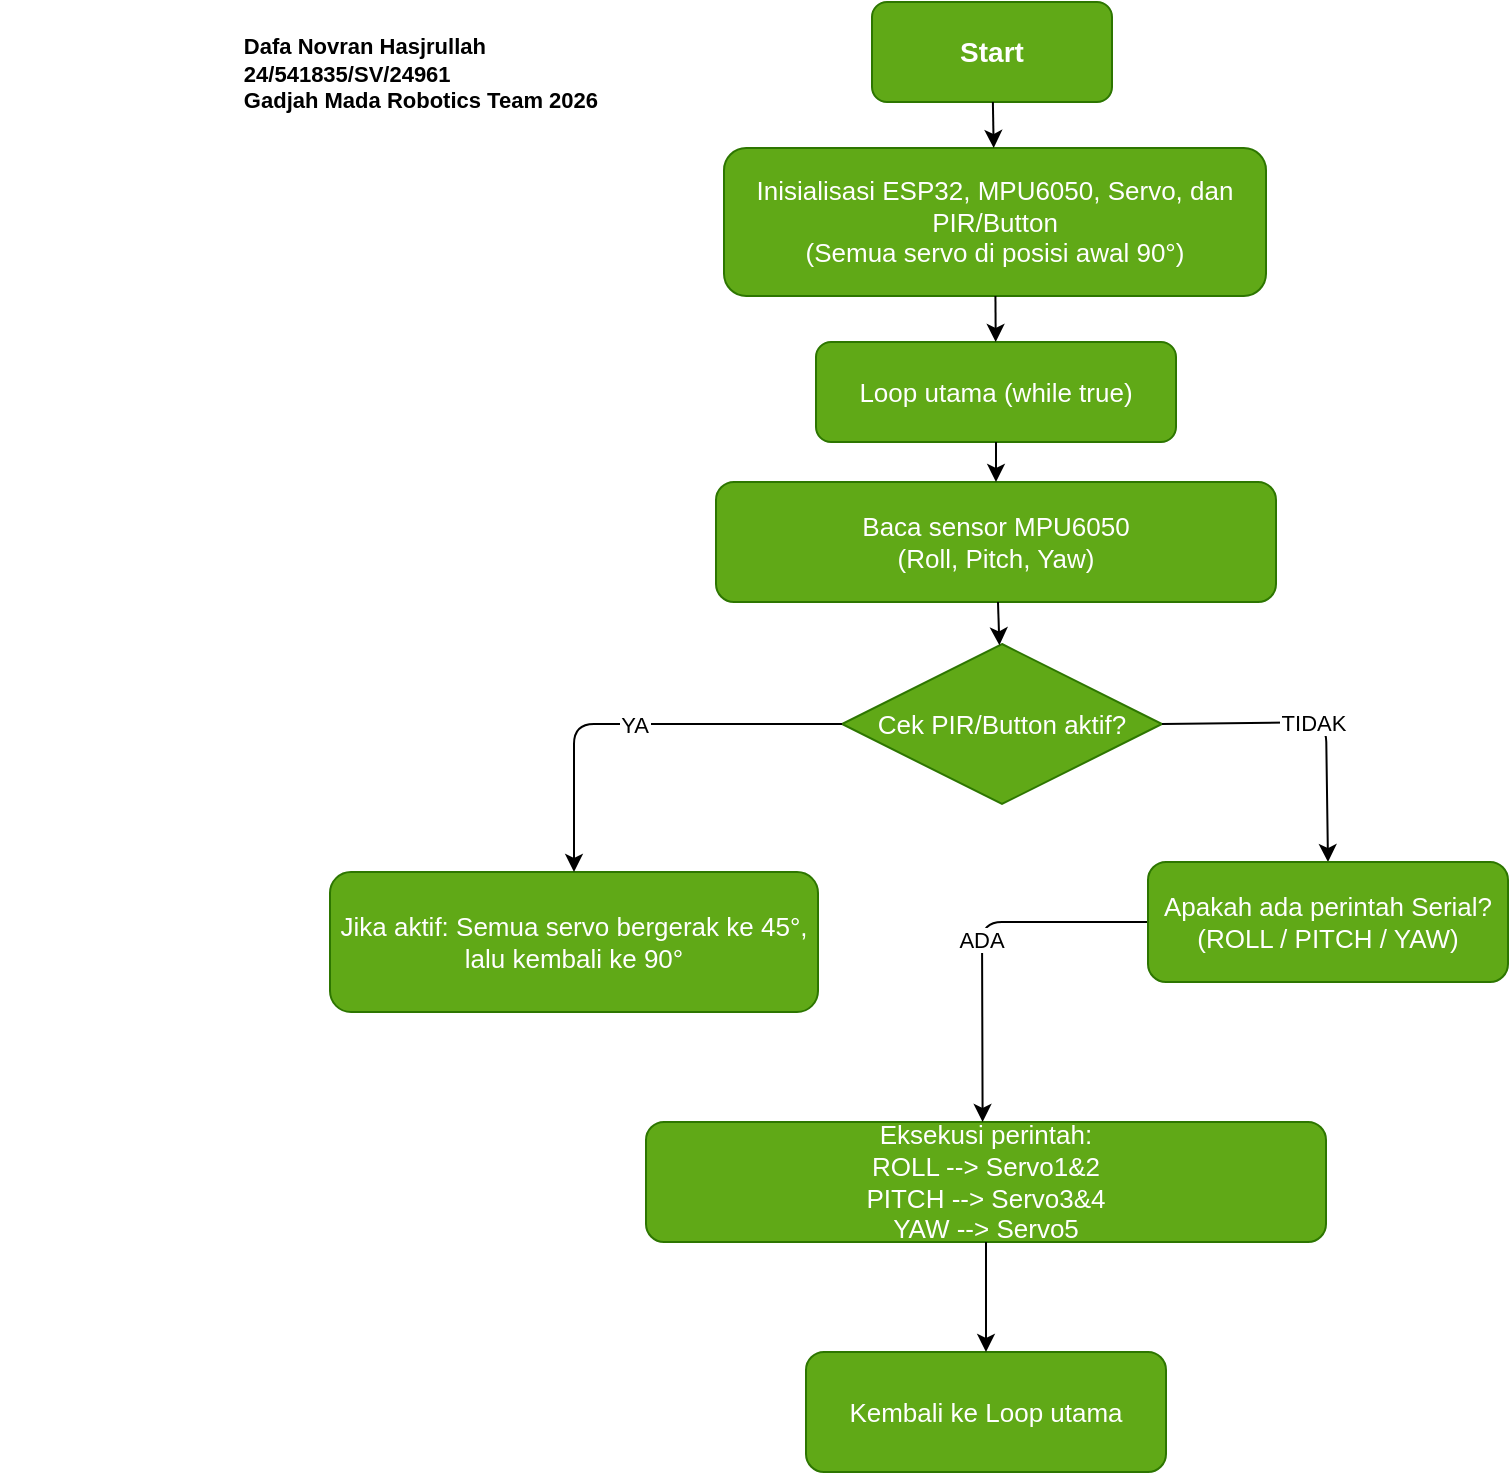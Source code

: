 <mxfile version="24.7.17">
  <diagram id="flow" name="Flowchart ESP32 System">
    <mxGraphModel dx="1824" dy="1022" grid="0" gridSize="10" guides="1" tooltips="1" connect="1" arrows="1" fold="1" page="1" pageScale="1" pageWidth="1169" pageHeight="827" math="0" shadow="0">
      <root>
        <mxCell id="0" />
        <mxCell id="1" parent="0" />
        <mxCell id="start" value="Start" style="rounded=1;whiteSpace=wrap;html=1;fillColor=#60a917;strokeColor=#2D7600;fontSize=14;fontStyle=1;fontColor=#ffffff;" parent="1" vertex="1">
          <mxGeometry x="450" width="120" height="50" as="geometry" />
        </mxCell>
        <mxCell id="init" value="Inisialisasi ESP32, MPU6050, Servo, dan PIR/Button&#xa;(Semua servo di posisi awal 90°)" style="rounded=1;whiteSpace=wrap;html=1;fillColor=#60a917;strokeColor=#2D7600;fontSize=13;fontColor=#ffffff;" parent="1" vertex="1">
          <mxGeometry x="376" y="73" width="271" height="74" as="geometry" />
        </mxCell>
        <mxCell id="loop" value="Loop utama (while true)" style="rounded=1;whiteSpace=wrap;html=1;fillColor=#60a917;strokeColor=#2D7600;fontSize=13;fontColor=#ffffff;" parent="1" vertex="1">
          <mxGeometry x="422" y="170" width="180" height="50" as="geometry" />
        </mxCell>
        <mxCell id="readSensor" value="Baca sensor MPU6050&#xa;(Roll, Pitch, Yaw)" style="rounded=1;whiteSpace=wrap;html=1;fillColor=#60a917;strokeColor=#2D7600;fontSize=13;fontColor=#ffffff;" parent="1" vertex="1">
          <mxGeometry x="372" y="240" width="280" height="60" as="geometry" />
        </mxCell>
        <mxCell id="checkPIR" value="Cek PIR/Button aktif?" style="rhombus;whiteSpace=wrap;html=1;fillColor=#60a917;strokeColor=#2D7600;fontSize=13;fontColor=#ffffff;" parent="1" vertex="1">
          <mxGeometry x="435" y="321" width="160" height="80" as="geometry" />
        </mxCell>
        <mxCell id="pirAction" value="Jika aktif: Semua servo bergerak ke 45°,&#xa;lalu kembali ke 90°" style="rounded=1;whiteSpace=wrap;html=1;fillColor=#60a917;strokeColor=#2D7600;fontSize=13;fontColor=#ffffff;" parent="1" vertex="1">
          <mxGeometry x="179" y="435" width="244" height="70" as="geometry" />
        </mxCell>
        <mxCell id="execute" value="Eksekusi perintah:&lt;br&gt;ROLL --&amp;gt; Servo1&amp;amp;2&lt;br&gt;PITCH --&amp;gt; Servo3&amp;amp;4&lt;br&gt;YAW --&amp;gt; Servo5" style="rounded=1;whiteSpace=wrap;html=1;fillColor=#60a917;strokeColor=#2D7600;fontSize=13;fontColor=#ffffff;" parent="1" vertex="1">
          <mxGeometry x="337" y="560" width="340" height="60" as="geometry" />
        </mxCell>
        <mxCell id="endLoop" value="Kembali ke Loop utama" style="rounded=1;whiteSpace=wrap;html=1;fillColor=#60a917;strokeColor=#2D7600;fontSize=13;fontColor=#ffffff;" parent="1" vertex="1">
          <mxGeometry x="417" y="675" width="180" height="60" as="geometry" />
        </mxCell>
        <mxCell id="footer" value="&lt;div style=&quot;text-align: justify;&quot;&gt;&lt;span style=&quot;background-color: initial;&quot;&gt;Dafa Novran Hasjrullah&lt;/span&gt;&lt;/div&gt;&lt;div style=&quot;text-align: justify;&quot;&gt;&lt;span style=&quot;background-color: initial;&quot;&gt;24/541835/SV/24961&lt;/span&gt;&lt;/div&gt;&lt;div style=&quot;text-align: justify;&quot;&gt;&lt;span style=&quot;background-color: initial;&quot;&gt;Gadjah Mada Robotics Team 2026&lt;/span&gt;&lt;/div&gt;" style="text;html=1;align=right;verticalAlign=bottom;fontSize=11;fontStyle=1;fillColor=none;strokeColor=none;" parent="1" vertex="1">
          <mxGeometry x="14" y="18" width="300" height="40" as="geometry" />
        </mxCell>
        <mxCell id="e1" parent="1" source="start" target="init" edge="1">
          <mxGeometry relative="1" as="geometry" />
        </mxCell>
        <mxCell id="e2" parent="1" source="init" target="loop" edge="1">
          <mxGeometry relative="1" as="geometry" />
        </mxCell>
        <mxCell id="e3" parent="1" source="loop" target="readSensor" edge="1">
          <mxGeometry relative="1" as="geometry" />
        </mxCell>
        <mxCell id="e4" parent="1" source="readSensor" target="checkPIR" edge="1">
          <mxGeometry relative="1" as="geometry" />
        </mxCell>
        <mxCell id="e5" value="YA" style="entryX=0.5;entryY=0;entryDx=0;entryDy=0;exitX=0;exitY=0.5;exitDx=0;exitDy=0;" parent="1" source="checkPIR" target="pirAction" edge="1">
          <mxGeometry x="-0.003" relative="1" as="geometry">
            <mxPoint x="422" y="361" as="sourcePoint" />
            <mxPoint x="297" y="435" as="targetPoint" />
            <Array as="points">
              <mxPoint x="301" y="361" />
            </Array>
            <mxPoint as="offset" />
          </mxGeometry>
        </mxCell>
        <mxCell id="e7" value="TIDAK" style="exitX=1;exitY=0.5;exitDx=0;exitDy=0;entryX=0.5;entryY=0;entryDx=0;entryDy=0;" parent="1" source="checkPIR" target="nlYioJug9uTSCS-XXyiL-2" edge="1">
          <mxGeometry relative="1" as="geometry">
            <mxPoint x="752" y="459" as="targetPoint" />
            <Array as="points">
              <mxPoint x="677" y="360" />
            </Array>
          </mxGeometry>
        </mxCell>
        <mxCell id="e8" value="ADA" style="exitX=0;exitY=0.5;exitDx=0;exitDy=0;" parent="1" source="nlYioJug9uTSCS-XXyiL-2" edge="1">
          <mxGeometry relative="1" as="geometry">
            <mxPoint x="598" y="503" as="sourcePoint" />
            <mxPoint x="505.304" y="560" as="targetPoint" />
            <Array as="points">
              <mxPoint x="505" y="460" />
            </Array>
          </mxGeometry>
        </mxCell>
        <mxCell id="e9" parent="1" source="execute" target="endLoop" edge="1">
          <mxGeometry relative="1" as="geometry" />
        </mxCell>
        <mxCell id="nlYioJug9uTSCS-XXyiL-2" value="Apakah ada perintah Serial?&lt;br&gt;(ROLL / PITCH / YAW)" style="rounded=1;whiteSpace=wrap;html=1;fillColor=#60a917;strokeColor=#2D7600;fontSize=13;fontColor=#ffffff;" vertex="1" parent="1">
          <mxGeometry x="588" y="430" width="180" height="60" as="geometry" />
        </mxCell>
      </root>
    </mxGraphModel>
  </diagram>
</mxfile>
